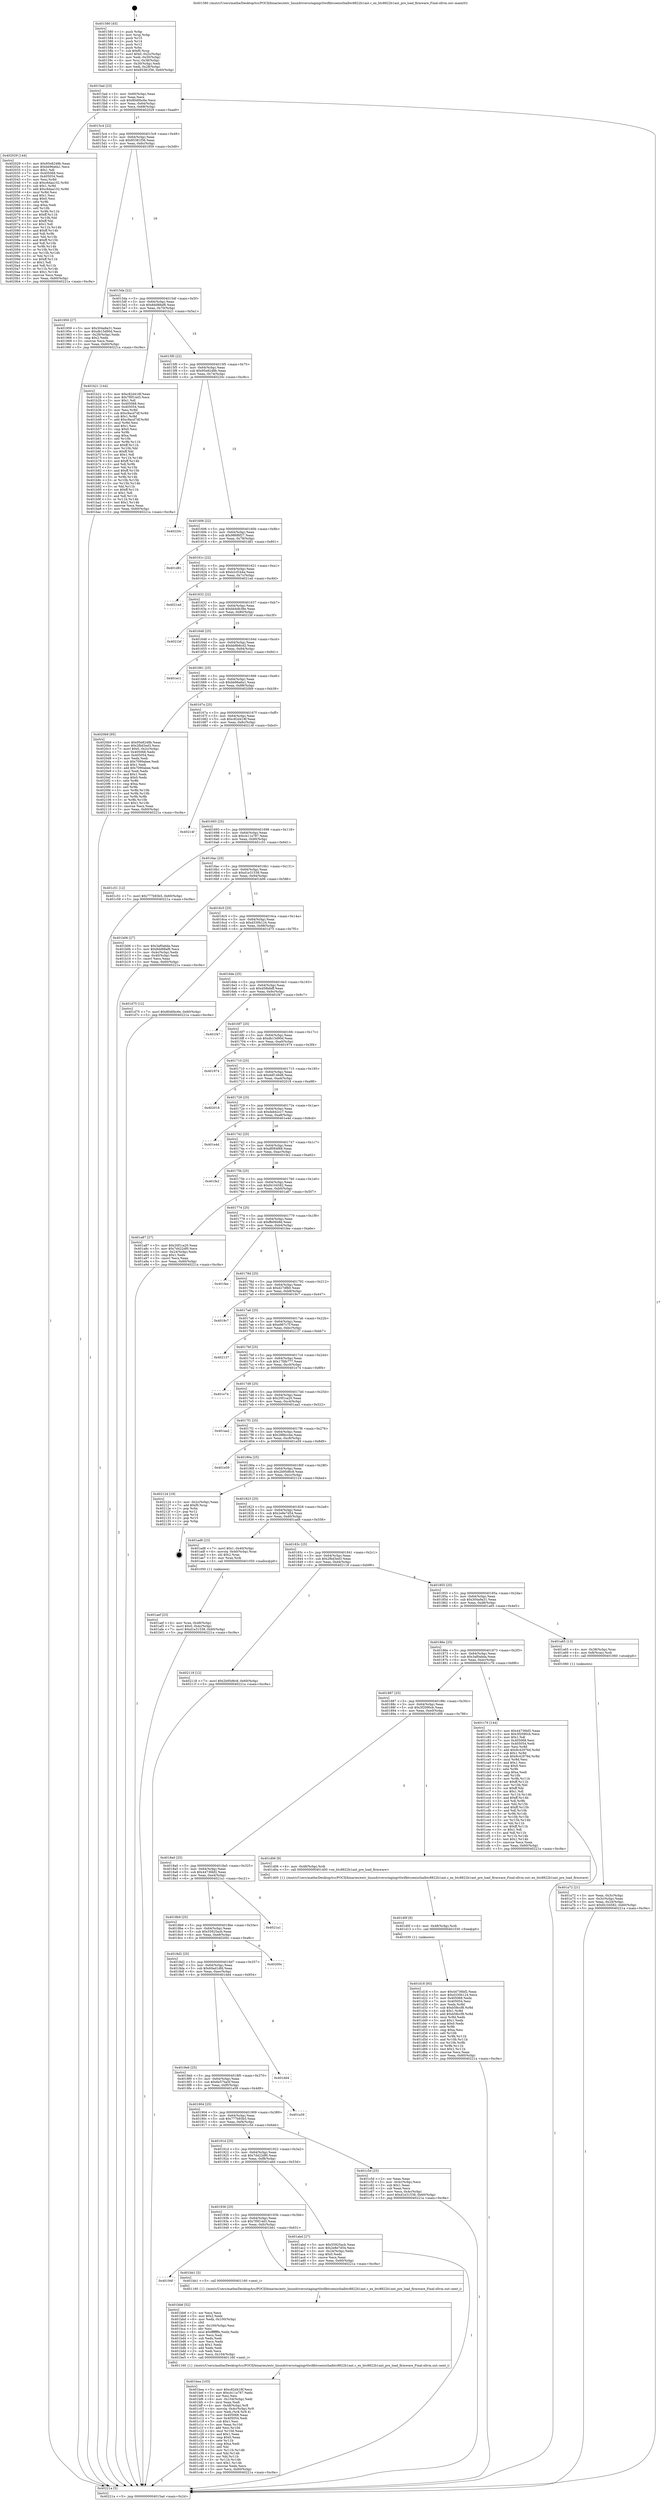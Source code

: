digraph "0x401580" {
  label = "0x401580 (/mnt/c/Users/mathe/Desktop/tcc/POCII/binaries/extr_linuxdriversstagingrtlwifibtcoexisthalbtc8822b1ant.c_ex_btc8822b1ant_pre_load_firmware_Final-ollvm.out::main(0))"
  labelloc = "t"
  node[shape=record]

  Entry [label="",width=0.3,height=0.3,shape=circle,fillcolor=black,style=filled]
  "0x4015ad" [label="{
     0x4015ad [23]\l
     | [instrs]\l
     &nbsp;&nbsp;0x4015ad \<+3\>: mov -0x60(%rbp),%eax\l
     &nbsp;&nbsp;0x4015b0 \<+2\>: mov %eax,%ecx\l
     &nbsp;&nbsp;0x4015b2 \<+6\>: sub $0x80d0bc6e,%ecx\l
     &nbsp;&nbsp;0x4015b8 \<+3\>: mov %eax,-0x64(%rbp)\l
     &nbsp;&nbsp;0x4015bb \<+3\>: mov %ecx,-0x68(%rbp)\l
     &nbsp;&nbsp;0x4015be \<+6\>: je 0000000000402029 \<main+0xaa9\>\l
  }"]
  "0x402029" [label="{
     0x402029 [144]\l
     | [instrs]\l
     &nbsp;&nbsp;0x402029 \<+5\>: mov $0x95e8248b,%eax\l
     &nbsp;&nbsp;0x40202e \<+5\>: mov $0xbb96a6a1,%ecx\l
     &nbsp;&nbsp;0x402033 \<+2\>: mov $0x1,%dl\l
     &nbsp;&nbsp;0x402035 \<+7\>: mov 0x405068,%esi\l
     &nbsp;&nbsp;0x40203c \<+7\>: mov 0x405054,%edi\l
     &nbsp;&nbsp;0x402043 \<+3\>: mov %esi,%r8d\l
     &nbsp;&nbsp;0x402046 \<+7\>: sub $0xc6daa102,%r8d\l
     &nbsp;&nbsp;0x40204d \<+4\>: sub $0x1,%r8d\l
     &nbsp;&nbsp;0x402051 \<+7\>: add $0xc6daa102,%r8d\l
     &nbsp;&nbsp;0x402058 \<+4\>: imul %r8d,%esi\l
     &nbsp;&nbsp;0x40205c \<+3\>: and $0x1,%esi\l
     &nbsp;&nbsp;0x40205f \<+3\>: cmp $0x0,%esi\l
     &nbsp;&nbsp;0x402062 \<+4\>: sete %r9b\l
     &nbsp;&nbsp;0x402066 \<+3\>: cmp $0xa,%edi\l
     &nbsp;&nbsp;0x402069 \<+4\>: setl %r10b\l
     &nbsp;&nbsp;0x40206d \<+3\>: mov %r9b,%r11b\l
     &nbsp;&nbsp;0x402070 \<+4\>: xor $0xff,%r11b\l
     &nbsp;&nbsp;0x402074 \<+3\>: mov %r10b,%bl\l
     &nbsp;&nbsp;0x402077 \<+3\>: xor $0xff,%bl\l
     &nbsp;&nbsp;0x40207a \<+3\>: xor $0x1,%dl\l
     &nbsp;&nbsp;0x40207d \<+3\>: mov %r11b,%r14b\l
     &nbsp;&nbsp;0x402080 \<+4\>: and $0xff,%r14b\l
     &nbsp;&nbsp;0x402084 \<+3\>: and %dl,%r9b\l
     &nbsp;&nbsp;0x402087 \<+3\>: mov %bl,%r15b\l
     &nbsp;&nbsp;0x40208a \<+4\>: and $0xff,%r15b\l
     &nbsp;&nbsp;0x40208e \<+3\>: and %dl,%r10b\l
     &nbsp;&nbsp;0x402091 \<+3\>: or %r9b,%r14b\l
     &nbsp;&nbsp;0x402094 \<+3\>: or %r10b,%r15b\l
     &nbsp;&nbsp;0x402097 \<+3\>: xor %r15b,%r14b\l
     &nbsp;&nbsp;0x40209a \<+3\>: or %bl,%r11b\l
     &nbsp;&nbsp;0x40209d \<+4\>: xor $0xff,%r11b\l
     &nbsp;&nbsp;0x4020a1 \<+3\>: or $0x1,%dl\l
     &nbsp;&nbsp;0x4020a4 \<+3\>: and %dl,%r11b\l
     &nbsp;&nbsp;0x4020a7 \<+3\>: or %r11b,%r14b\l
     &nbsp;&nbsp;0x4020aa \<+4\>: test $0x1,%r14b\l
     &nbsp;&nbsp;0x4020ae \<+3\>: cmovne %ecx,%eax\l
     &nbsp;&nbsp;0x4020b1 \<+3\>: mov %eax,-0x60(%rbp)\l
     &nbsp;&nbsp;0x4020b4 \<+5\>: jmp 000000000040221a \<main+0xc9a\>\l
  }"]
  "0x4015c4" [label="{
     0x4015c4 [22]\l
     | [instrs]\l
     &nbsp;&nbsp;0x4015c4 \<+5\>: jmp 00000000004015c9 \<main+0x49\>\l
     &nbsp;&nbsp;0x4015c9 \<+3\>: mov -0x64(%rbp),%eax\l
     &nbsp;&nbsp;0x4015cc \<+5\>: sub $0x85381f36,%eax\l
     &nbsp;&nbsp;0x4015d1 \<+3\>: mov %eax,-0x6c(%rbp)\l
     &nbsp;&nbsp;0x4015d4 \<+6\>: je 0000000000401959 \<main+0x3d9\>\l
  }"]
  Exit [label="",width=0.3,height=0.3,shape=circle,fillcolor=black,style=filled,peripheries=2]
  "0x401959" [label="{
     0x401959 [27]\l
     | [instrs]\l
     &nbsp;&nbsp;0x401959 \<+5\>: mov $0x304a9a31,%eax\l
     &nbsp;&nbsp;0x40195e \<+5\>: mov $0xdb15d90d,%ecx\l
     &nbsp;&nbsp;0x401963 \<+3\>: mov -0x28(%rbp),%edx\l
     &nbsp;&nbsp;0x401966 \<+3\>: cmp $0x2,%edx\l
     &nbsp;&nbsp;0x401969 \<+3\>: cmovne %ecx,%eax\l
     &nbsp;&nbsp;0x40196c \<+3\>: mov %eax,-0x60(%rbp)\l
     &nbsp;&nbsp;0x40196f \<+5\>: jmp 000000000040221a \<main+0xc9a\>\l
  }"]
  "0x4015da" [label="{
     0x4015da [22]\l
     | [instrs]\l
     &nbsp;&nbsp;0x4015da \<+5\>: jmp 00000000004015df \<main+0x5f\>\l
     &nbsp;&nbsp;0x4015df \<+3\>: mov -0x64(%rbp),%eax\l
     &nbsp;&nbsp;0x4015e2 \<+5\>: sub $0x8dd88af6,%eax\l
     &nbsp;&nbsp;0x4015e7 \<+3\>: mov %eax,-0x70(%rbp)\l
     &nbsp;&nbsp;0x4015ea \<+6\>: je 0000000000401b21 \<main+0x5a1\>\l
  }"]
  "0x40221a" [label="{
     0x40221a [5]\l
     | [instrs]\l
     &nbsp;&nbsp;0x40221a \<+5\>: jmp 00000000004015ad \<main+0x2d\>\l
  }"]
  "0x401580" [label="{
     0x401580 [45]\l
     | [instrs]\l
     &nbsp;&nbsp;0x401580 \<+1\>: push %rbp\l
     &nbsp;&nbsp;0x401581 \<+3\>: mov %rsp,%rbp\l
     &nbsp;&nbsp;0x401584 \<+2\>: push %r15\l
     &nbsp;&nbsp;0x401586 \<+2\>: push %r14\l
     &nbsp;&nbsp;0x401588 \<+2\>: push %r12\l
     &nbsp;&nbsp;0x40158a \<+1\>: push %rbx\l
     &nbsp;&nbsp;0x40158b \<+7\>: sub $0xf0,%rsp\l
     &nbsp;&nbsp;0x401592 \<+7\>: movl $0x0,-0x2c(%rbp)\l
     &nbsp;&nbsp;0x401599 \<+3\>: mov %edi,-0x30(%rbp)\l
     &nbsp;&nbsp;0x40159c \<+4\>: mov %rsi,-0x38(%rbp)\l
     &nbsp;&nbsp;0x4015a0 \<+3\>: mov -0x30(%rbp),%edi\l
     &nbsp;&nbsp;0x4015a3 \<+3\>: mov %edi,-0x28(%rbp)\l
     &nbsp;&nbsp;0x4015a6 \<+7\>: movl $0x85381f36,-0x60(%rbp)\l
  }"]
  "0x401d18" [label="{
     0x401d18 [93]\l
     | [instrs]\l
     &nbsp;&nbsp;0x401d18 \<+5\>: mov $0x44736bf2,%eax\l
     &nbsp;&nbsp;0x401d1d \<+5\>: mov $0xd330b124,%ecx\l
     &nbsp;&nbsp;0x401d22 \<+7\>: mov 0x405068,%edx\l
     &nbsp;&nbsp;0x401d29 \<+7\>: mov 0x405054,%esi\l
     &nbsp;&nbsp;0x401d30 \<+3\>: mov %edx,%r8d\l
     &nbsp;&nbsp;0x401d33 \<+7\>: sub $0xb58ccf8,%r8d\l
     &nbsp;&nbsp;0x401d3a \<+4\>: sub $0x1,%r8d\l
     &nbsp;&nbsp;0x401d3e \<+7\>: add $0xb58ccf8,%r8d\l
     &nbsp;&nbsp;0x401d45 \<+4\>: imul %r8d,%edx\l
     &nbsp;&nbsp;0x401d49 \<+3\>: and $0x1,%edx\l
     &nbsp;&nbsp;0x401d4c \<+3\>: cmp $0x0,%edx\l
     &nbsp;&nbsp;0x401d4f \<+4\>: sete %r9b\l
     &nbsp;&nbsp;0x401d53 \<+3\>: cmp $0xa,%esi\l
     &nbsp;&nbsp;0x401d56 \<+4\>: setl %r10b\l
     &nbsp;&nbsp;0x401d5a \<+3\>: mov %r9b,%r11b\l
     &nbsp;&nbsp;0x401d5d \<+3\>: and %r10b,%r11b\l
     &nbsp;&nbsp;0x401d60 \<+3\>: xor %r10b,%r9b\l
     &nbsp;&nbsp;0x401d63 \<+3\>: or %r9b,%r11b\l
     &nbsp;&nbsp;0x401d66 \<+4\>: test $0x1,%r11b\l
     &nbsp;&nbsp;0x401d6a \<+3\>: cmovne %ecx,%eax\l
     &nbsp;&nbsp;0x401d6d \<+3\>: mov %eax,-0x60(%rbp)\l
     &nbsp;&nbsp;0x401d70 \<+5\>: jmp 000000000040221a \<main+0xc9a\>\l
  }"]
  "0x401b21" [label="{
     0x401b21 [144]\l
     | [instrs]\l
     &nbsp;&nbsp;0x401b21 \<+5\>: mov $0xc82d418f,%eax\l
     &nbsp;&nbsp;0x401b26 \<+5\>: mov $0x7f0f14d3,%ecx\l
     &nbsp;&nbsp;0x401b2b \<+2\>: mov $0x1,%dl\l
     &nbsp;&nbsp;0x401b2d \<+7\>: mov 0x405068,%esi\l
     &nbsp;&nbsp;0x401b34 \<+7\>: mov 0x405054,%edi\l
     &nbsp;&nbsp;0x401b3b \<+3\>: mov %esi,%r8d\l
     &nbsp;&nbsp;0x401b3e \<+7\>: sub $0xc9acd7df,%r8d\l
     &nbsp;&nbsp;0x401b45 \<+4\>: sub $0x1,%r8d\l
     &nbsp;&nbsp;0x401b49 \<+7\>: add $0xc9acd7df,%r8d\l
     &nbsp;&nbsp;0x401b50 \<+4\>: imul %r8d,%esi\l
     &nbsp;&nbsp;0x401b54 \<+3\>: and $0x1,%esi\l
     &nbsp;&nbsp;0x401b57 \<+3\>: cmp $0x0,%esi\l
     &nbsp;&nbsp;0x401b5a \<+4\>: sete %r9b\l
     &nbsp;&nbsp;0x401b5e \<+3\>: cmp $0xa,%edi\l
     &nbsp;&nbsp;0x401b61 \<+4\>: setl %r10b\l
     &nbsp;&nbsp;0x401b65 \<+3\>: mov %r9b,%r11b\l
     &nbsp;&nbsp;0x401b68 \<+4\>: xor $0xff,%r11b\l
     &nbsp;&nbsp;0x401b6c \<+3\>: mov %r10b,%bl\l
     &nbsp;&nbsp;0x401b6f \<+3\>: xor $0xff,%bl\l
     &nbsp;&nbsp;0x401b72 \<+3\>: xor $0x1,%dl\l
     &nbsp;&nbsp;0x401b75 \<+3\>: mov %r11b,%r14b\l
     &nbsp;&nbsp;0x401b78 \<+4\>: and $0xff,%r14b\l
     &nbsp;&nbsp;0x401b7c \<+3\>: and %dl,%r9b\l
     &nbsp;&nbsp;0x401b7f \<+3\>: mov %bl,%r15b\l
     &nbsp;&nbsp;0x401b82 \<+4\>: and $0xff,%r15b\l
     &nbsp;&nbsp;0x401b86 \<+3\>: and %dl,%r10b\l
     &nbsp;&nbsp;0x401b89 \<+3\>: or %r9b,%r14b\l
     &nbsp;&nbsp;0x401b8c \<+3\>: or %r10b,%r15b\l
     &nbsp;&nbsp;0x401b8f \<+3\>: xor %r15b,%r14b\l
     &nbsp;&nbsp;0x401b92 \<+3\>: or %bl,%r11b\l
     &nbsp;&nbsp;0x401b95 \<+4\>: xor $0xff,%r11b\l
     &nbsp;&nbsp;0x401b99 \<+3\>: or $0x1,%dl\l
     &nbsp;&nbsp;0x401b9c \<+3\>: and %dl,%r11b\l
     &nbsp;&nbsp;0x401b9f \<+3\>: or %r11b,%r14b\l
     &nbsp;&nbsp;0x401ba2 \<+4\>: test $0x1,%r14b\l
     &nbsp;&nbsp;0x401ba6 \<+3\>: cmovne %ecx,%eax\l
     &nbsp;&nbsp;0x401ba9 \<+3\>: mov %eax,-0x60(%rbp)\l
     &nbsp;&nbsp;0x401bac \<+5\>: jmp 000000000040221a \<main+0xc9a\>\l
  }"]
  "0x4015f0" [label="{
     0x4015f0 [22]\l
     | [instrs]\l
     &nbsp;&nbsp;0x4015f0 \<+5\>: jmp 00000000004015f5 \<main+0x75\>\l
     &nbsp;&nbsp;0x4015f5 \<+3\>: mov -0x64(%rbp),%eax\l
     &nbsp;&nbsp;0x4015f8 \<+5\>: sub $0x95e8248b,%eax\l
     &nbsp;&nbsp;0x4015fd \<+3\>: mov %eax,-0x74(%rbp)\l
     &nbsp;&nbsp;0x401600 \<+6\>: je 000000000040220c \<main+0xc8c\>\l
  }"]
  "0x401d0f" [label="{
     0x401d0f [9]\l
     | [instrs]\l
     &nbsp;&nbsp;0x401d0f \<+4\>: mov -0x48(%rbp),%rdi\l
     &nbsp;&nbsp;0x401d13 \<+5\>: call 0000000000401030 \<free@plt\>\l
     | [calls]\l
     &nbsp;&nbsp;0x401030 \{1\} (unknown)\l
  }"]
  "0x40220c" [label="{
     0x40220c\l
  }", style=dashed]
  "0x401606" [label="{
     0x401606 [22]\l
     | [instrs]\l
     &nbsp;&nbsp;0x401606 \<+5\>: jmp 000000000040160b \<main+0x8b\>\l
     &nbsp;&nbsp;0x40160b \<+3\>: mov -0x64(%rbp),%eax\l
     &nbsp;&nbsp;0x40160e \<+5\>: sub $0x986f6f27,%eax\l
     &nbsp;&nbsp;0x401613 \<+3\>: mov %eax,-0x78(%rbp)\l
     &nbsp;&nbsp;0x401616 \<+6\>: je 0000000000401d81 \<main+0x801\>\l
  }"]
  "0x401bea" [label="{
     0x401bea [103]\l
     | [instrs]\l
     &nbsp;&nbsp;0x401bea \<+5\>: mov $0xc82d418f,%ecx\l
     &nbsp;&nbsp;0x401bef \<+5\>: mov $0xcb11a787,%edx\l
     &nbsp;&nbsp;0x401bf4 \<+2\>: xor %esi,%esi\l
     &nbsp;&nbsp;0x401bf6 \<+6\>: mov -0x104(%rbp),%edi\l
     &nbsp;&nbsp;0x401bfc \<+3\>: imul %eax,%edi\l
     &nbsp;&nbsp;0x401bff \<+4\>: mov -0x48(%rbp),%r8\l
     &nbsp;&nbsp;0x401c03 \<+4\>: movslq -0x4c(%rbp),%r9\l
     &nbsp;&nbsp;0x401c07 \<+4\>: mov %edi,(%r8,%r9,4)\l
     &nbsp;&nbsp;0x401c0b \<+7\>: mov 0x405068,%eax\l
     &nbsp;&nbsp;0x401c12 \<+7\>: mov 0x405054,%edi\l
     &nbsp;&nbsp;0x401c19 \<+3\>: sub $0x1,%esi\l
     &nbsp;&nbsp;0x401c1c \<+3\>: mov %eax,%r10d\l
     &nbsp;&nbsp;0x401c1f \<+3\>: add %esi,%r10d\l
     &nbsp;&nbsp;0x401c22 \<+4\>: imul %r10d,%eax\l
     &nbsp;&nbsp;0x401c26 \<+3\>: and $0x1,%eax\l
     &nbsp;&nbsp;0x401c29 \<+3\>: cmp $0x0,%eax\l
     &nbsp;&nbsp;0x401c2c \<+4\>: sete %r11b\l
     &nbsp;&nbsp;0x401c30 \<+3\>: cmp $0xa,%edi\l
     &nbsp;&nbsp;0x401c33 \<+3\>: setl %bl\l
     &nbsp;&nbsp;0x401c36 \<+3\>: mov %r11b,%r14b\l
     &nbsp;&nbsp;0x401c39 \<+3\>: and %bl,%r14b\l
     &nbsp;&nbsp;0x401c3c \<+3\>: xor %bl,%r11b\l
     &nbsp;&nbsp;0x401c3f \<+3\>: or %r11b,%r14b\l
     &nbsp;&nbsp;0x401c42 \<+4\>: test $0x1,%r14b\l
     &nbsp;&nbsp;0x401c46 \<+3\>: cmovne %edx,%ecx\l
     &nbsp;&nbsp;0x401c49 \<+3\>: mov %ecx,-0x60(%rbp)\l
     &nbsp;&nbsp;0x401c4c \<+5\>: jmp 000000000040221a \<main+0xc9a\>\l
  }"]
  "0x401d81" [label="{
     0x401d81\l
  }", style=dashed]
  "0x40161c" [label="{
     0x40161c [22]\l
     | [instrs]\l
     &nbsp;&nbsp;0x40161c \<+5\>: jmp 0000000000401621 \<main+0xa1\>\l
     &nbsp;&nbsp;0x401621 \<+3\>: mov -0x64(%rbp),%eax\l
     &nbsp;&nbsp;0x401624 \<+5\>: sub $0xb2cf1b4a,%eax\l
     &nbsp;&nbsp;0x401629 \<+3\>: mov %eax,-0x7c(%rbp)\l
     &nbsp;&nbsp;0x40162c \<+6\>: je 00000000004021ed \<main+0xc6d\>\l
  }"]
  "0x401bb6" [label="{
     0x401bb6 [52]\l
     | [instrs]\l
     &nbsp;&nbsp;0x401bb6 \<+2\>: xor %ecx,%ecx\l
     &nbsp;&nbsp;0x401bb8 \<+5\>: mov $0x2,%edx\l
     &nbsp;&nbsp;0x401bbd \<+6\>: mov %edx,-0x100(%rbp)\l
     &nbsp;&nbsp;0x401bc3 \<+1\>: cltd\l
     &nbsp;&nbsp;0x401bc4 \<+6\>: mov -0x100(%rbp),%esi\l
     &nbsp;&nbsp;0x401bca \<+2\>: idiv %esi\l
     &nbsp;&nbsp;0x401bcc \<+6\>: imul $0xfffffffe,%edx,%edx\l
     &nbsp;&nbsp;0x401bd2 \<+2\>: mov %ecx,%edi\l
     &nbsp;&nbsp;0x401bd4 \<+2\>: sub %edx,%edi\l
     &nbsp;&nbsp;0x401bd6 \<+2\>: mov %ecx,%edx\l
     &nbsp;&nbsp;0x401bd8 \<+3\>: sub $0x1,%edx\l
     &nbsp;&nbsp;0x401bdb \<+2\>: add %edx,%edi\l
     &nbsp;&nbsp;0x401bdd \<+2\>: sub %edi,%ecx\l
     &nbsp;&nbsp;0x401bdf \<+6\>: mov %ecx,-0x104(%rbp)\l
     &nbsp;&nbsp;0x401be5 \<+5\>: call 0000000000401160 \<next_i\>\l
     | [calls]\l
     &nbsp;&nbsp;0x401160 \{1\} (/mnt/c/Users/mathe/Desktop/tcc/POCII/binaries/extr_linuxdriversstagingrtlwifibtcoexisthalbtc8822b1ant.c_ex_btc8822b1ant_pre_load_firmware_Final-ollvm.out::next_i)\l
  }"]
  "0x4021ed" [label="{
     0x4021ed\l
  }", style=dashed]
  "0x401632" [label="{
     0x401632 [22]\l
     | [instrs]\l
     &nbsp;&nbsp;0x401632 \<+5\>: jmp 0000000000401637 \<main+0xb7\>\l
     &nbsp;&nbsp;0x401637 \<+3\>: mov -0x64(%rbp),%eax\l
     &nbsp;&nbsp;0x40163a \<+5\>: sub $0xbb4db38e,%eax\l
     &nbsp;&nbsp;0x40163f \<+3\>: mov %eax,-0x80(%rbp)\l
     &nbsp;&nbsp;0x401642 \<+6\>: je 00000000004021bf \<main+0xc3f\>\l
  }"]
  "0x40194f" [label="{
     0x40194f\l
  }", style=dashed]
  "0x4021bf" [label="{
     0x4021bf\l
  }", style=dashed]
  "0x401648" [label="{
     0x401648 [25]\l
     | [instrs]\l
     &nbsp;&nbsp;0x401648 \<+5\>: jmp 000000000040164d \<main+0xcd\>\l
     &nbsp;&nbsp;0x40164d \<+3\>: mov -0x64(%rbp),%eax\l
     &nbsp;&nbsp;0x401650 \<+5\>: sub $0xbb8b6cd2,%eax\l
     &nbsp;&nbsp;0x401655 \<+6\>: mov %eax,-0x84(%rbp)\l
     &nbsp;&nbsp;0x40165b \<+6\>: je 0000000000401ec1 \<main+0x941\>\l
  }"]
  "0x401bb1" [label="{
     0x401bb1 [5]\l
     | [instrs]\l
     &nbsp;&nbsp;0x401bb1 \<+5\>: call 0000000000401160 \<next_i\>\l
     | [calls]\l
     &nbsp;&nbsp;0x401160 \{1\} (/mnt/c/Users/mathe/Desktop/tcc/POCII/binaries/extr_linuxdriversstagingrtlwifibtcoexisthalbtc8822b1ant.c_ex_btc8822b1ant_pre_load_firmware_Final-ollvm.out::next_i)\l
  }"]
  "0x401ec1" [label="{
     0x401ec1\l
  }", style=dashed]
  "0x401661" [label="{
     0x401661 [25]\l
     | [instrs]\l
     &nbsp;&nbsp;0x401661 \<+5\>: jmp 0000000000401666 \<main+0xe6\>\l
     &nbsp;&nbsp;0x401666 \<+3\>: mov -0x64(%rbp),%eax\l
     &nbsp;&nbsp;0x401669 \<+5\>: sub $0xbb96a6a1,%eax\l
     &nbsp;&nbsp;0x40166e \<+6\>: mov %eax,-0x88(%rbp)\l
     &nbsp;&nbsp;0x401674 \<+6\>: je 00000000004020b9 \<main+0xb39\>\l
  }"]
  "0x401aef" [label="{
     0x401aef [23]\l
     | [instrs]\l
     &nbsp;&nbsp;0x401aef \<+4\>: mov %rax,-0x48(%rbp)\l
     &nbsp;&nbsp;0x401af3 \<+7\>: movl $0x0,-0x4c(%rbp)\l
     &nbsp;&nbsp;0x401afa \<+7\>: movl $0xd1e31538,-0x60(%rbp)\l
     &nbsp;&nbsp;0x401b01 \<+5\>: jmp 000000000040221a \<main+0xc9a\>\l
  }"]
  "0x4020b9" [label="{
     0x4020b9 [95]\l
     | [instrs]\l
     &nbsp;&nbsp;0x4020b9 \<+5\>: mov $0x95e8248b,%eax\l
     &nbsp;&nbsp;0x4020be \<+5\>: mov $0x2fbd3ed3,%ecx\l
     &nbsp;&nbsp;0x4020c3 \<+7\>: movl $0x0,-0x2c(%rbp)\l
     &nbsp;&nbsp;0x4020ca \<+7\>: mov 0x405068,%edx\l
     &nbsp;&nbsp;0x4020d1 \<+7\>: mov 0x405054,%esi\l
     &nbsp;&nbsp;0x4020d8 \<+2\>: mov %edx,%edi\l
     &nbsp;&nbsp;0x4020da \<+6\>: sub $0x7090abee,%edi\l
     &nbsp;&nbsp;0x4020e0 \<+3\>: sub $0x1,%edi\l
     &nbsp;&nbsp;0x4020e3 \<+6\>: add $0x7090abee,%edi\l
     &nbsp;&nbsp;0x4020e9 \<+3\>: imul %edi,%edx\l
     &nbsp;&nbsp;0x4020ec \<+3\>: and $0x1,%edx\l
     &nbsp;&nbsp;0x4020ef \<+3\>: cmp $0x0,%edx\l
     &nbsp;&nbsp;0x4020f2 \<+4\>: sete %r8b\l
     &nbsp;&nbsp;0x4020f6 \<+3\>: cmp $0xa,%esi\l
     &nbsp;&nbsp;0x4020f9 \<+4\>: setl %r9b\l
     &nbsp;&nbsp;0x4020fd \<+3\>: mov %r8b,%r10b\l
     &nbsp;&nbsp;0x402100 \<+3\>: and %r9b,%r10b\l
     &nbsp;&nbsp;0x402103 \<+3\>: xor %r9b,%r8b\l
     &nbsp;&nbsp;0x402106 \<+3\>: or %r8b,%r10b\l
     &nbsp;&nbsp;0x402109 \<+4\>: test $0x1,%r10b\l
     &nbsp;&nbsp;0x40210d \<+3\>: cmovne %ecx,%eax\l
     &nbsp;&nbsp;0x402110 \<+3\>: mov %eax,-0x60(%rbp)\l
     &nbsp;&nbsp;0x402113 \<+5\>: jmp 000000000040221a \<main+0xc9a\>\l
  }"]
  "0x40167a" [label="{
     0x40167a [25]\l
     | [instrs]\l
     &nbsp;&nbsp;0x40167a \<+5\>: jmp 000000000040167f \<main+0xff\>\l
     &nbsp;&nbsp;0x40167f \<+3\>: mov -0x64(%rbp),%eax\l
     &nbsp;&nbsp;0x401682 \<+5\>: sub $0xc82d418f,%eax\l
     &nbsp;&nbsp;0x401687 \<+6\>: mov %eax,-0x8c(%rbp)\l
     &nbsp;&nbsp;0x40168d \<+6\>: je 000000000040214f \<main+0xbcf\>\l
  }"]
  "0x401936" [label="{
     0x401936 [25]\l
     | [instrs]\l
     &nbsp;&nbsp;0x401936 \<+5\>: jmp 000000000040193b \<main+0x3bb\>\l
     &nbsp;&nbsp;0x40193b \<+3\>: mov -0x64(%rbp),%eax\l
     &nbsp;&nbsp;0x40193e \<+5\>: sub $0x7f0f14d3,%eax\l
     &nbsp;&nbsp;0x401943 \<+6\>: mov %eax,-0xfc(%rbp)\l
     &nbsp;&nbsp;0x401949 \<+6\>: je 0000000000401bb1 \<main+0x631\>\l
  }"]
  "0x40214f" [label="{
     0x40214f\l
  }", style=dashed]
  "0x401693" [label="{
     0x401693 [25]\l
     | [instrs]\l
     &nbsp;&nbsp;0x401693 \<+5\>: jmp 0000000000401698 \<main+0x118\>\l
     &nbsp;&nbsp;0x401698 \<+3\>: mov -0x64(%rbp),%eax\l
     &nbsp;&nbsp;0x40169b \<+5\>: sub $0xcb11a787,%eax\l
     &nbsp;&nbsp;0x4016a0 \<+6\>: mov %eax,-0x90(%rbp)\l
     &nbsp;&nbsp;0x4016a6 \<+6\>: je 0000000000401c51 \<main+0x6d1\>\l
  }"]
  "0x401abd" [label="{
     0x401abd [27]\l
     | [instrs]\l
     &nbsp;&nbsp;0x401abd \<+5\>: mov $0x55925acb,%eax\l
     &nbsp;&nbsp;0x401ac2 \<+5\>: mov $0x2e8e7d54,%ecx\l
     &nbsp;&nbsp;0x401ac7 \<+3\>: mov -0x24(%rbp),%edx\l
     &nbsp;&nbsp;0x401aca \<+3\>: cmp $0x0,%edx\l
     &nbsp;&nbsp;0x401acd \<+3\>: cmove %ecx,%eax\l
     &nbsp;&nbsp;0x401ad0 \<+3\>: mov %eax,-0x60(%rbp)\l
     &nbsp;&nbsp;0x401ad3 \<+5\>: jmp 000000000040221a \<main+0xc9a\>\l
  }"]
  "0x401c51" [label="{
     0x401c51 [12]\l
     | [instrs]\l
     &nbsp;&nbsp;0x401c51 \<+7\>: movl $0x777b93b5,-0x60(%rbp)\l
     &nbsp;&nbsp;0x401c58 \<+5\>: jmp 000000000040221a \<main+0xc9a\>\l
  }"]
  "0x4016ac" [label="{
     0x4016ac [25]\l
     | [instrs]\l
     &nbsp;&nbsp;0x4016ac \<+5\>: jmp 00000000004016b1 \<main+0x131\>\l
     &nbsp;&nbsp;0x4016b1 \<+3\>: mov -0x64(%rbp),%eax\l
     &nbsp;&nbsp;0x4016b4 \<+5\>: sub $0xd1e31538,%eax\l
     &nbsp;&nbsp;0x4016b9 \<+6\>: mov %eax,-0x94(%rbp)\l
     &nbsp;&nbsp;0x4016bf \<+6\>: je 0000000000401b06 \<main+0x586\>\l
  }"]
  "0x40191d" [label="{
     0x40191d [25]\l
     | [instrs]\l
     &nbsp;&nbsp;0x40191d \<+5\>: jmp 0000000000401922 \<main+0x3a2\>\l
     &nbsp;&nbsp;0x401922 \<+3\>: mov -0x64(%rbp),%eax\l
     &nbsp;&nbsp;0x401925 \<+5\>: sub $0x7d422df0,%eax\l
     &nbsp;&nbsp;0x40192a \<+6\>: mov %eax,-0xf8(%rbp)\l
     &nbsp;&nbsp;0x401930 \<+6\>: je 0000000000401abd \<main+0x53d\>\l
  }"]
  "0x401b06" [label="{
     0x401b06 [27]\l
     | [instrs]\l
     &nbsp;&nbsp;0x401b06 \<+5\>: mov $0x3af0abda,%eax\l
     &nbsp;&nbsp;0x401b0b \<+5\>: mov $0x8dd88af6,%ecx\l
     &nbsp;&nbsp;0x401b10 \<+3\>: mov -0x4c(%rbp),%edx\l
     &nbsp;&nbsp;0x401b13 \<+3\>: cmp -0x40(%rbp),%edx\l
     &nbsp;&nbsp;0x401b16 \<+3\>: cmovl %ecx,%eax\l
     &nbsp;&nbsp;0x401b19 \<+3\>: mov %eax,-0x60(%rbp)\l
     &nbsp;&nbsp;0x401b1c \<+5\>: jmp 000000000040221a \<main+0xc9a\>\l
  }"]
  "0x4016c5" [label="{
     0x4016c5 [25]\l
     | [instrs]\l
     &nbsp;&nbsp;0x4016c5 \<+5\>: jmp 00000000004016ca \<main+0x14a\>\l
     &nbsp;&nbsp;0x4016ca \<+3\>: mov -0x64(%rbp),%eax\l
     &nbsp;&nbsp;0x4016cd \<+5\>: sub $0xd330b124,%eax\l
     &nbsp;&nbsp;0x4016d2 \<+6\>: mov %eax,-0x98(%rbp)\l
     &nbsp;&nbsp;0x4016d8 \<+6\>: je 0000000000401d75 \<main+0x7f5\>\l
  }"]
  "0x401c5d" [label="{
     0x401c5d [25]\l
     | [instrs]\l
     &nbsp;&nbsp;0x401c5d \<+2\>: xor %eax,%eax\l
     &nbsp;&nbsp;0x401c5f \<+3\>: mov -0x4c(%rbp),%ecx\l
     &nbsp;&nbsp;0x401c62 \<+3\>: sub $0x1,%eax\l
     &nbsp;&nbsp;0x401c65 \<+2\>: sub %eax,%ecx\l
     &nbsp;&nbsp;0x401c67 \<+3\>: mov %ecx,-0x4c(%rbp)\l
     &nbsp;&nbsp;0x401c6a \<+7\>: movl $0xd1e31538,-0x60(%rbp)\l
     &nbsp;&nbsp;0x401c71 \<+5\>: jmp 000000000040221a \<main+0xc9a\>\l
  }"]
  "0x401d75" [label="{
     0x401d75 [12]\l
     | [instrs]\l
     &nbsp;&nbsp;0x401d75 \<+7\>: movl $0x80d0bc6e,-0x60(%rbp)\l
     &nbsp;&nbsp;0x401d7c \<+5\>: jmp 000000000040221a \<main+0xc9a\>\l
  }"]
  "0x4016de" [label="{
     0x4016de [25]\l
     | [instrs]\l
     &nbsp;&nbsp;0x4016de \<+5\>: jmp 00000000004016e3 \<main+0x163\>\l
     &nbsp;&nbsp;0x4016e3 \<+3\>: mov -0x64(%rbp),%eax\l
     &nbsp;&nbsp;0x4016e6 \<+5\>: sub $0xd58bfeff,%eax\l
     &nbsp;&nbsp;0x4016eb \<+6\>: mov %eax,-0x9c(%rbp)\l
     &nbsp;&nbsp;0x4016f1 \<+6\>: je 0000000000401f47 \<main+0x9c7\>\l
  }"]
  "0x401904" [label="{
     0x401904 [25]\l
     | [instrs]\l
     &nbsp;&nbsp;0x401904 \<+5\>: jmp 0000000000401909 \<main+0x389\>\l
     &nbsp;&nbsp;0x401909 \<+3\>: mov -0x64(%rbp),%eax\l
     &nbsp;&nbsp;0x40190c \<+5\>: sub $0x777b93b5,%eax\l
     &nbsp;&nbsp;0x401911 \<+6\>: mov %eax,-0xf4(%rbp)\l
     &nbsp;&nbsp;0x401917 \<+6\>: je 0000000000401c5d \<main+0x6dd\>\l
  }"]
  "0x401f47" [label="{
     0x401f47\l
  }", style=dashed]
  "0x4016f7" [label="{
     0x4016f7 [25]\l
     | [instrs]\l
     &nbsp;&nbsp;0x4016f7 \<+5\>: jmp 00000000004016fc \<main+0x17c\>\l
     &nbsp;&nbsp;0x4016fc \<+3\>: mov -0x64(%rbp),%eax\l
     &nbsp;&nbsp;0x4016ff \<+5\>: sub $0xdb15d90d,%eax\l
     &nbsp;&nbsp;0x401704 \<+6\>: mov %eax,-0xa0(%rbp)\l
     &nbsp;&nbsp;0x40170a \<+6\>: je 0000000000401974 \<main+0x3f4\>\l
  }"]
  "0x401a59" [label="{
     0x401a59\l
  }", style=dashed]
  "0x401974" [label="{
     0x401974\l
  }", style=dashed]
  "0x401710" [label="{
     0x401710 [25]\l
     | [instrs]\l
     &nbsp;&nbsp;0x401710 \<+5\>: jmp 0000000000401715 \<main+0x195\>\l
     &nbsp;&nbsp;0x401715 \<+3\>: mov -0x64(%rbp),%eax\l
     &nbsp;&nbsp;0x401718 \<+5\>: sub $0xddf146d8,%eax\l
     &nbsp;&nbsp;0x40171d \<+6\>: mov %eax,-0xa4(%rbp)\l
     &nbsp;&nbsp;0x401723 \<+6\>: je 0000000000402018 \<main+0xa98\>\l
  }"]
  "0x4018eb" [label="{
     0x4018eb [25]\l
     | [instrs]\l
     &nbsp;&nbsp;0x4018eb \<+5\>: jmp 00000000004018f0 \<main+0x370\>\l
     &nbsp;&nbsp;0x4018f0 \<+3\>: mov -0x64(%rbp),%eax\l
     &nbsp;&nbsp;0x4018f3 \<+5\>: sub $0x6e57ba5f,%eax\l
     &nbsp;&nbsp;0x4018f8 \<+6\>: mov %eax,-0xf0(%rbp)\l
     &nbsp;&nbsp;0x4018fe \<+6\>: je 0000000000401a59 \<main+0x4d9\>\l
  }"]
  "0x402018" [label="{
     0x402018\l
  }", style=dashed]
  "0x401729" [label="{
     0x401729 [25]\l
     | [instrs]\l
     &nbsp;&nbsp;0x401729 \<+5\>: jmp 000000000040172e \<main+0x1ae\>\l
     &nbsp;&nbsp;0x40172e \<+3\>: mov -0x64(%rbp),%eax\l
     &nbsp;&nbsp;0x401731 \<+5\>: sub $0xdeb42cc7,%eax\l
     &nbsp;&nbsp;0x401736 \<+6\>: mov %eax,-0xa8(%rbp)\l
     &nbsp;&nbsp;0x40173c \<+6\>: je 0000000000401e4d \<main+0x8cd\>\l
  }"]
  "0x401dd4" [label="{
     0x401dd4\l
  }", style=dashed]
  "0x401e4d" [label="{
     0x401e4d\l
  }", style=dashed]
  "0x401742" [label="{
     0x401742 [25]\l
     | [instrs]\l
     &nbsp;&nbsp;0x401742 \<+5\>: jmp 0000000000401747 \<main+0x1c7\>\l
     &nbsp;&nbsp;0x401747 \<+3\>: mov -0x64(%rbp),%eax\l
     &nbsp;&nbsp;0x40174a \<+5\>: sub $0xdf084f68,%eax\l
     &nbsp;&nbsp;0x40174f \<+6\>: mov %eax,-0xac(%rbp)\l
     &nbsp;&nbsp;0x401755 \<+6\>: je 0000000000401fe2 \<main+0xa62\>\l
  }"]
  "0x4018d2" [label="{
     0x4018d2 [25]\l
     | [instrs]\l
     &nbsp;&nbsp;0x4018d2 \<+5\>: jmp 00000000004018d7 \<main+0x357\>\l
     &nbsp;&nbsp;0x4018d7 \<+3\>: mov -0x64(%rbp),%eax\l
     &nbsp;&nbsp;0x4018da \<+5\>: sub $0x60ad1dfd,%eax\l
     &nbsp;&nbsp;0x4018df \<+6\>: mov %eax,-0xec(%rbp)\l
     &nbsp;&nbsp;0x4018e5 \<+6\>: je 0000000000401dd4 \<main+0x854\>\l
  }"]
  "0x401fe2" [label="{
     0x401fe2\l
  }", style=dashed]
  "0x40175b" [label="{
     0x40175b [25]\l
     | [instrs]\l
     &nbsp;&nbsp;0x40175b \<+5\>: jmp 0000000000401760 \<main+0x1e0\>\l
     &nbsp;&nbsp;0x401760 \<+3\>: mov -0x64(%rbp),%eax\l
     &nbsp;&nbsp;0x401763 \<+5\>: sub $0xf4104582,%eax\l
     &nbsp;&nbsp;0x401768 \<+6\>: mov %eax,-0xb0(%rbp)\l
     &nbsp;&nbsp;0x40176e \<+6\>: je 0000000000401a87 \<main+0x507\>\l
  }"]
  "0x40200c" [label="{
     0x40200c\l
  }", style=dashed]
  "0x401a87" [label="{
     0x401a87 [27]\l
     | [instrs]\l
     &nbsp;&nbsp;0x401a87 \<+5\>: mov $0x20f1ca20,%eax\l
     &nbsp;&nbsp;0x401a8c \<+5\>: mov $0x7d422df0,%ecx\l
     &nbsp;&nbsp;0x401a91 \<+3\>: mov -0x24(%rbp),%edx\l
     &nbsp;&nbsp;0x401a94 \<+3\>: cmp $0x1,%edx\l
     &nbsp;&nbsp;0x401a97 \<+3\>: cmovl %ecx,%eax\l
     &nbsp;&nbsp;0x401a9a \<+3\>: mov %eax,-0x60(%rbp)\l
     &nbsp;&nbsp;0x401a9d \<+5\>: jmp 000000000040221a \<main+0xc9a\>\l
  }"]
  "0x401774" [label="{
     0x401774 [25]\l
     | [instrs]\l
     &nbsp;&nbsp;0x401774 \<+5\>: jmp 0000000000401779 \<main+0x1f9\>\l
     &nbsp;&nbsp;0x401779 \<+3\>: mov -0x64(%rbp),%eax\l
     &nbsp;&nbsp;0x40177c \<+5\>: sub $0xffe06b9d,%eax\l
     &nbsp;&nbsp;0x401781 \<+6\>: mov %eax,-0xb4(%rbp)\l
     &nbsp;&nbsp;0x401787 \<+6\>: je 0000000000401fee \<main+0xa6e\>\l
  }"]
  "0x4018b9" [label="{
     0x4018b9 [25]\l
     | [instrs]\l
     &nbsp;&nbsp;0x4018b9 \<+5\>: jmp 00000000004018be \<main+0x33e\>\l
     &nbsp;&nbsp;0x4018be \<+3\>: mov -0x64(%rbp),%eax\l
     &nbsp;&nbsp;0x4018c1 \<+5\>: sub $0x55925acb,%eax\l
     &nbsp;&nbsp;0x4018c6 \<+6\>: mov %eax,-0xe8(%rbp)\l
     &nbsp;&nbsp;0x4018cc \<+6\>: je 000000000040200c \<main+0xa8c\>\l
  }"]
  "0x401fee" [label="{
     0x401fee\l
  }", style=dashed]
  "0x40178d" [label="{
     0x40178d [25]\l
     | [instrs]\l
     &nbsp;&nbsp;0x40178d \<+5\>: jmp 0000000000401792 \<main+0x212\>\l
     &nbsp;&nbsp;0x401792 \<+3\>: mov -0x64(%rbp),%eax\l
     &nbsp;&nbsp;0x401795 \<+5\>: sub $0xd27dfb0,%eax\l
     &nbsp;&nbsp;0x40179a \<+6\>: mov %eax,-0xb8(%rbp)\l
     &nbsp;&nbsp;0x4017a0 \<+6\>: je 00000000004019c7 \<main+0x447\>\l
  }"]
  "0x4021a1" [label="{
     0x4021a1\l
  }", style=dashed]
  "0x4019c7" [label="{
     0x4019c7\l
  }", style=dashed]
  "0x4017a6" [label="{
     0x4017a6 [25]\l
     | [instrs]\l
     &nbsp;&nbsp;0x4017a6 \<+5\>: jmp 00000000004017ab \<main+0x22b\>\l
     &nbsp;&nbsp;0x4017ab \<+3\>: mov -0x64(%rbp),%eax\l
     &nbsp;&nbsp;0x4017ae \<+5\>: sub $0xe967c7f,%eax\l
     &nbsp;&nbsp;0x4017b3 \<+6\>: mov %eax,-0xbc(%rbp)\l
     &nbsp;&nbsp;0x4017b9 \<+6\>: je 0000000000402137 \<main+0xbb7\>\l
  }"]
  "0x4018a0" [label="{
     0x4018a0 [25]\l
     | [instrs]\l
     &nbsp;&nbsp;0x4018a0 \<+5\>: jmp 00000000004018a5 \<main+0x325\>\l
     &nbsp;&nbsp;0x4018a5 \<+3\>: mov -0x64(%rbp),%eax\l
     &nbsp;&nbsp;0x4018a8 \<+5\>: sub $0x44736bf2,%eax\l
     &nbsp;&nbsp;0x4018ad \<+6\>: mov %eax,-0xe4(%rbp)\l
     &nbsp;&nbsp;0x4018b3 \<+6\>: je 00000000004021a1 \<main+0xc21\>\l
  }"]
  "0x402137" [label="{
     0x402137\l
  }", style=dashed]
  "0x4017bf" [label="{
     0x4017bf [25]\l
     | [instrs]\l
     &nbsp;&nbsp;0x4017bf \<+5\>: jmp 00000000004017c4 \<main+0x244\>\l
     &nbsp;&nbsp;0x4017c4 \<+3\>: mov -0x64(%rbp),%eax\l
     &nbsp;&nbsp;0x4017c7 \<+5\>: sub $0x17fdb777,%eax\l
     &nbsp;&nbsp;0x4017cc \<+6\>: mov %eax,-0xc0(%rbp)\l
     &nbsp;&nbsp;0x4017d2 \<+6\>: je 0000000000401e74 \<main+0x8f4\>\l
  }"]
  "0x401d06" [label="{
     0x401d06 [9]\l
     | [instrs]\l
     &nbsp;&nbsp;0x401d06 \<+4\>: mov -0x48(%rbp),%rdi\l
     &nbsp;&nbsp;0x401d0a \<+5\>: call 0000000000401400 \<ex_btc8822b1ant_pre_load_firmware\>\l
     | [calls]\l
     &nbsp;&nbsp;0x401400 \{1\} (/mnt/c/Users/mathe/Desktop/tcc/POCII/binaries/extr_linuxdriversstagingrtlwifibtcoexisthalbtc8822b1ant.c_ex_btc8822b1ant_pre_load_firmware_Final-ollvm.out::ex_btc8822b1ant_pre_load_firmware)\l
  }"]
  "0x401e74" [label="{
     0x401e74\l
  }", style=dashed]
  "0x4017d8" [label="{
     0x4017d8 [25]\l
     | [instrs]\l
     &nbsp;&nbsp;0x4017d8 \<+5\>: jmp 00000000004017dd \<main+0x25d\>\l
     &nbsp;&nbsp;0x4017dd \<+3\>: mov -0x64(%rbp),%eax\l
     &nbsp;&nbsp;0x4017e0 \<+5\>: sub $0x20f1ca20,%eax\l
     &nbsp;&nbsp;0x4017e5 \<+6\>: mov %eax,-0xc4(%rbp)\l
     &nbsp;&nbsp;0x4017eb \<+6\>: je 0000000000401aa2 \<main+0x522\>\l
  }"]
  "0x401887" [label="{
     0x401887 [25]\l
     | [instrs]\l
     &nbsp;&nbsp;0x401887 \<+5\>: jmp 000000000040188c \<main+0x30c\>\l
     &nbsp;&nbsp;0x40188c \<+3\>: mov -0x64(%rbp),%eax\l
     &nbsp;&nbsp;0x40188f \<+5\>: sub $0x3f2090cb,%eax\l
     &nbsp;&nbsp;0x401894 \<+6\>: mov %eax,-0xe0(%rbp)\l
     &nbsp;&nbsp;0x40189a \<+6\>: je 0000000000401d06 \<main+0x786\>\l
  }"]
  "0x401aa2" [label="{
     0x401aa2\l
  }", style=dashed]
  "0x4017f1" [label="{
     0x4017f1 [25]\l
     | [instrs]\l
     &nbsp;&nbsp;0x4017f1 \<+5\>: jmp 00000000004017f6 \<main+0x276\>\l
     &nbsp;&nbsp;0x4017f6 \<+3\>: mov -0x64(%rbp),%eax\l
     &nbsp;&nbsp;0x4017f9 \<+5\>: sub $0x288bccbe,%eax\l
     &nbsp;&nbsp;0x4017fe \<+6\>: mov %eax,-0xc8(%rbp)\l
     &nbsp;&nbsp;0x401804 \<+6\>: je 0000000000401e59 \<main+0x8d9\>\l
  }"]
  "0x401c76" [label="{
     0x401c76 [144]\l
     | [instrs]\l
     &nbsp;&nbsp;0x401c76 \<+5\>: mov $0x44736bf2,%eax\l
     &nbsp;&nbsp;0x401c7b \<+5\>: mov $0x3f2090cb,%ecx\l
     &nbsp;&nbsp;0x401c80 \<+2\>: mov $0x1,%dl\l
     &nbsp;&nbsp;0x401c82 \<+7\>: mov 0x405068,%esi\l
     &nbsp;&nbsp;0x401c89 \<+7\>: mov 0x405054,%edi\l
     &nbsp;&nbsp;0x401c90 \<+3\>: mov %esi,%r8d\l
     &nbsp;&nbsp;0x401c93 \<+7\>: add $0x9c42976d,%r8d\l
     &nbsp;&nbsp;0x401c9a \<+4\>: sub $0x1,%r8d\l
     &nbsp;&nbsp;0x401c9e \<+7\>: sub $0x9c42976d,%r8d\l
     &nbsp;&nbsp;0x401ca5 \<+4\>: imul %r8d,%esi\l
     &nbsp;&nbsp;0x401ca9 \<+3\>: and $0x1,%esi\l
     &nbsp;&nbsp;0x401cac \<+3\>: cmp $0x0,%esi\l
     &nbsp;&nbsp;0x401caf \<+4\>: sete %r9b\l
     &nbsp;&nbsp;0x401cb3 \<+3\>: cmp $0xa,%edi\l
     &nbsp;&nbsp;0x401cb6 \<+4\>: setl %r10b\l
     &nbsp;&nbsp;0x401cba \<+3\>: mov %r9b,%r11b\l
     &nbsp;&nbsp;0x401cbd \<+4\>: xor $0xff,%r11b\l
     &nbsp;&nbsp;0x401cc1 \<+3\>: mov %r10b,%bl\l
     &nbsp;&nbsp;0x401cc4 \<+3\>: xor $0xff,%bl\l
     &nbsp;&nbsp;0x401cc7 \<+3\>: xor $0x1,%dl\l
     &nbsp;&nbsp;0x401cca \<+3\>: mov %r11b,%r14b\l
     &nbsp;&nbsp;0x401ccd \<+4\>: and $0xff,%r14b\l
     &nbsp;&nbsp;0x401cd1 \<+3\>: and %dl,%r9b\l
     &nbsp;&nbsp;0x401cd4 \<+3\>: mov %bl,%r15b\l
     &nbsp;&nbsp;0x401cd7 \<+4\>: and $0xff,%r15b\l
     &nbsp;&nbsp;0x401cdb \<+3\>: and %dl,%r10b\l
     &nbsp;&nbsp;0x401cde \<+3\>: or %r9b,%r14b\l
     &nbsp;&nbsp;0x401ce1 \<+3\>: or %r10b,%r15b\l
     &nbsp;&nbsp;0x401ce4 \<+3\>: xor %r15b,%r14b\l
     &nbsp;&nbsp;0x401ce7 \<+3\>: or %bl,%r11b\l
     &nbsp;&nbsp;0x401cea \<+4\>: xor $0xff,%r11b\l
     &nbsp;&nbsp;0x401cee \<+3\>: or $0x1,%dl\l
     &nbsp;&nbsp;0x401cf1 \<+3\>: and %dl,%r11b\l
     &nbsp;&nbsp;0x401cf4 \<+3\>: or %r11b,%r14b\l
     &nbsp;&nbsp;0x401cf7 \<+4\>: test $0x1,%r14b\l
     &nbsp;&nbsp;0x401cfb \<+3\>: cmovne %ecx,%eax\l
     &nbsp;&nbsp;0x401cfe \<+3\>: mov %eax,-0x60(%rbp)\l
     &nbsp;&nbsp;0x401d01 \<+5\>: jmp 000000000040221a \<main+0xc9a\>\l
  }"]
  "0x401e59" [label="{
     0x401e59\l
  }", style=dashed]
  "0x40180a" [label="{
     0x40180a [25]\l
     | [instrs]\l
     &nbsp;&nbsp;0x40180a \<+5\>: jmp 000000000040180f \<main+0x28f\>\l
     &nbsp;&nbsp;0x40180f \<+3\>: mov -0x64(%rbp),%eax\l
     &nbsp;&nbsp;0x401812 \<+5\>: sub $0x2b95d6c8,%eax\l
     &nbsp;&nbsp;0x401817 \<+6\>: mov %eax,-0xcc(%rbp)\l
     &nbsp;&nbsp;0x40181d \<+6\>: je 0000000000402124 \<main+0xba4\>\l
  }"]
  "0x401a72" [label="{
     0x401a72 [21]\l
     | [instrs]\l
     &nbsp;&nbsp;0x401a72 \<+3\>: mov %eax,-0x3c(%rbp)\l
     &nbsp;&nbsp;0x401a75 \<+3\>: mov -0x3c(%rbp),%eax\l
     &nbsp;&nbsp;0x401a78 \<+3\>: mov %eax,-0x24(%rbp)\l
     &nbsp;&nbsp;0x401a7b \<+7\>: movl $0xf4104582,-0x60(%rbp)\l
     &nbsp;&nbsp;0x401a82 \<+5\>: jmp 000000000040221a \<main+0xc9a\>\l
  }"]
  "0x402124" [label="{
     0x402124 [19]\l
     | [instrs]\l
     &nbsp;&nbsp;0x402124 \<+3\>: mov -0x2c(%rbp),%eax\l
     &nbsp;&nbsp;0x402127 \<+7\>: add $0xf0,%rsp\l
     &nbsp;&nbsp;0x40212e \<+1\>: pop %rbx\l
     &nbsp;&nbsp;0x40212f \<+2\>: pop %r12\l
     &nbsp;&nbsp;0x402131 \<+2\>: pop %r14\l
     &nbsp;&nbsp;0x402133 \<+2\>: pop %r15\l
     &nbsp;&nbsp;0x402135 \<+1\>: pop %rbp\l
     &nbsp;&nbsp;0x402136 \<+1\>: ret\l
  }"]
  "0x401823" [label="{
     0x401823 [25]\l
     | [instrs]\l
     &nbsp;&nbsp;0x401823 \<+5\>: jmp 0000000000401828 \<main+0x2a8\>\l
     &nbsp;&nbsp;0x401828 \<+3\>: mov -0x64(%rbp),%eax\l
     &nbsp;&nbsp;0x40182b \<+5\>: sub $0x2e8e7d54,%eax\l
     &nbsp;&nbsp;0x401830 \<+6\>: mov %eax,-0xd0(%rbp)\l
     &nbsp;&nbsp;0x401836 \<+6\>: je 0000000000401ad8 \<main+0x558\>\l
  }"]
  "0x40186e" [label="{
     0x40186e [25]\l
     | [instrs]\l
     &nbsp;&nbsp;0x40186e \<+5\>: jmp 0000000000401873 \<main+0x2f3\>\l
     &nbsp;&nbsp;0x401873 \<+3\>: mov -0x64(%rbp),%eax\l
     &nbsp;&nbsp;0x401876 \<+5\>: sub $0x3af0abda,%eax\l
     &nbsp;&nbsp;0x40187b \<+6\>: mov %eax,-0xdc(%rbp)\l
     &nbsp;&nbsp;0x401881 \<+6\>: je 0000000000401c76 \<main+0x6f6\>\l
  }"]
  "0x401ad8" [label="{
     0x401ad8 [23]\l
     | [instrs]\l
     &nbsp;&nbsp;0x401ad8 \<+7\>: movl $0x1,-0x40(%rbp)\l
     &nbsp;&nbsp;0x401adf \<+4\>: movslq -0x40(%rbp),%rax\l
     &nbsp;&nbsp;0x401ae3 \<+4\>: shl $0x2,%rax\l
     &nbsp;&nbsp;0x401ae7 \<+3\>: mov %rax,%rdi\l
     &nbsp;&nbsp;0x401aea \<+5\>: call 0000000000401050 \<malloc@plt\>\l
     | [calls]\l
     &nbsp;&nbsp;0x401050 \{1\} (unknown)\l
  }"]
  "0x40183c" [label="{
     0x40183c [25]\l
     | [instrs]\l
     &nbsp;&nbsp;0x40183c \<+5\>: jmp 0000000000401841 \<main+0x2c1\>\l
     &nbsp;&nbsp;0x401841 \<+3\>: mov -0x64(%rbp),%eax\l
     &nbsp;&nbsp;0x401844 \<+5\>: sub $0x2fbd3ed3,%eax\l
     &nbsp;&nbsp;0x401849 \<+6\>: mov %eax,-0xd4(%rbp)\l
     &nbsp;&nbsp;0x40184f \<+6\>: je 0000000000402118 \<main+0xb98\>\l
  }"]
  "0x401a65" [label="{
     0x401a65 [13]\l
     | [instrs]\l
     &nbsp;&nbsp;0x401a65 \<+4\>: mov -0x38(%rbp),%rax\l
     &nbsp;&nbsp;0x401a69 \<+4\>: mov 0x8(%rax),%rdi\l
     &nbsp;&nbsp;0x401a6d \<+5\>: call 0000000000401060 \<atoi@plt\>\l
     | [calls]\l
     &nbsp;&nbsp;0x401060 \{1\} (unknown)\l
  }"]
  "0x402118" [label="{
     0x402118 [12]\l
     | [instrs]\l
     &nbsp;&nbsp;0x402118 \<+7\>: movl $0x2b95d6c8,-0x60(%rbp)\l
     &nbsp;&nbsp;0x40211f \<+5\>: jmp 000000000040221a \<main+0xc9a\>\l
  }"]
  "0x401855" [label="{
     0x401855 [25]\l
     | [instrs]\l
     &nbsp;&nbsp;0x401855 \<+5\>: jmp 000000000040185a \<main+0x2da\>\l
     &nbsp;&nbsp;0x40185a \<+3\>: mov -0x64(%rbp),%eax\l
     &nbsp;&nbsp;0x40185d \<+5\>: sub $0x304a9a31,%eax\l
     &nbsp;&nbsp;0x401862 \<+6\>: mov %eax,-0xd8(%rbp)\l
     &nbsp;&nbsp;0x401868 \<+6\>: je 0000000000401a65 \<main+0x4e5\>\l
  }"]
  Entry -> "0x401580" [label=" 1"]
  "0x4015ad" -> "0x402029" [label=" 1"]
  "0x4015ad" -> "0x4015c4" [label=" 17"]
  "0x402124" -> Exit [label=" 1"]
  "0x4015c4" -> "0x401959" [label=" 1"]
  "0x4015c4" -> "0x4015da" [label=" 16"]
  "0x401959" -> "0x40221a" [label=" 1"]
  "0x401580" -> "0x4015ad" [label=" 1"]
  "0x40221a" -> "0x4015ad" [label=" 17"]
  "0x402118" -> "0x40221a" [label=" 1"]
  "0x4015da" -> "0x401b21" [label=" 1"]
  "0x4015da" -> "0x4015f0" [label=" 15"]
  "0x4020b9" -> "0x40221a" [label=" 1"]
  "0x4015f0" -> "0x40220c" [label=" 0"]
  "0x4015f0" -> "0x401606" [label=" 15"]
  "0x402029" -> "0x40221a" [label=" 1"]
  "0x401606" -> "0x401d81" [label=" 0"]
  "0x401606" -> "0x40161c" [label=" 15"]
  "0x401d75" -> "0x40221a" [label=" 1"]
  "0x40161c" -> "0x4021ed" [label=" 0"]
  "0x40161c" -> "0x401632" [label=" 15"]
  "0x401d18" -> "0x40221a" [label=" 1"]
  "0x401632" -> "0x4021bf" [label=" 0"]
  "0x401632" -> "0x401648" [label=" 15"]
  "0x401d0f" -> "0x401d18" [label=" 1"]
  "0x401648" -> "0x401ec1" [label=" 0"]
  "0x401648" -> "0x401661" [label=" 15"]
  "0x401d06" -> "0x401d0f" [label=" 1"]
  "0x401661" -> "0x4020b9" [label=" 1"]
  "0x401661" -> "0x40167a" [label=" 14"]
  "0x401c5d" -> "0x40221a" [label=" 1"]
  "0x40167a" -> "0x40214f" [label=" 0"]
  "0x40167a" -> "0x401693" [label=" 14"]
  "0x401c51" -> "0x40221a" [label=" 1"]
  "0x401693" -> "0x401c51" [label=" 1"]
  "0x401693" -> "0x4016ac" [label=" 13"]
  "0x401bea" -> "0x40221a" [label=" 1"]
  "0x4016ac" -> "0x401b06" [label=" 2"]
  "0x4016ac" -> "0x4016c5" [label=" 11"]
  "0x401bb1" -> "0x401bb6" [label=" 1"]
  "0x4016c5" -> "0x401d75" [label=" 1"]
  "0x4016c5" -> "0x4016de" [label=" 10"]
  "0x401936" -> "0x40194f" [label=" 0"]
  "0x4016de" -> "0x401f47" [label=" 0"]
  "0x4016de" -> "0x4016f7" [label=" 10"]
  "0x401c76" -> "0x40221a" [label=" 1"]
  "0x4016f7" -> "0x401974" [label=" 0"]
  "0x4016f7" -> "0x401710" [label=" 10"]
  "0x401b21" -> "0x40221a" [label=" 1"]
  "0x401710" -> "0x402018" [label=" 0"]
  "0x401710" -> "0x401729" [label=" 10"]
  "0x401aef" -> "0x40221a" [label=" 1"]
  "0x401729" -> "0x401e4d" [label=" 0"]
  "0x401729" -> "0x401742" [label=" 10"]
  "0x401ad8" -> "0x401aef" [label=" 1"]
  "0x401742" -> "0x401fe2" [label=" 0"]
  "0x401742" -> "0x40175b" [label=" 10"]
  "0x40191d" -> "0x401936" [label=" 1"]
  "0x40175b" -> "0x401a87" [label=" 1"]
  "0x40175b" -> "0x401774" [label=" 9"]
  "0x40191d" -> "0x401abd" [label=" 1"]
  "0x401774" -> "0x401fee" [label=" 0"]
  "0x401774" -> "0x40178d" [label=" 9"]
  "0x401904" -> "0x40191d" [label=" 2"]
  "0x40178d" -> "0x4019c7" [label=" 0"]
  "0x40178d" -> "0x4017a6" [label=" 9"]
  "0x401904" -> "0x401c5d" [label=" 1"]
  "0x4017a6" -> "0x402137" [label=" 0"]
  "0x4017a6" -> "0x4017bf" [label=" 9"]
  "0x4018eb" -> "0x401904" [label=" 3"]
  "0x4017bf" -> "0x401e74" [label=" 0"]
  "0x4017bf" -> "0x4017d8" [label=" 9"]
  "0x4018eb" -> "0x401a59" [label=" 0"]
  "0x4017d8" -> "0x401aa2" [label=" 0"]
  "0x4017d8" -> "0x4017f1" [label=" 9"]
  "0x4018d2" -> "0x4018eb" [label=" 3"]
  "0x4017f1" -> "0x401e59" [label=" 0"]
  "0x4017f1" -> "0x40180a" [label=" 9"]
  "0x4018d2" -> "0x401dd4" [label=" 0"]
  "0x40180a" -> "0x402124" [label=" 1"]
  "0x40180a" -> "0x401823" [label=" 8"]
  "0x4018b9" -> "0x4018d2" [label=" 3"]
  "0x401823" -> "0x401ad8" [label=" 1"]
  "0x401823" -> "0x40183c" [label=" 7"]
  "0x4018b9" -> "0x40200c" [label=" 0"]
  "0x40183c" -> "0x402118" [label=" 1"]
  "0x40183c" -> "0x401855" [label=" 6"]
  "0x401bb6" -> "0x401bea" [label=" 1"]
  "0x401855" -> "0x401a65" [label=" 1"]
  "0x401855" -> "0x40186e" [label=" 5"]
  "0x401a65" -> "0x401a72" [label=" 1"]
  "0x401a72" -> "0x40221a" [label=" 1"]
  "0x401a87" -> "0x40221a" [label=" 1"]
  "0x401abd" -> "0x40221a" [label=" 1"]
  "0x40186e" -> "0x401c76" [label=" 1"]
  "0x40186e" -> "0x401887" [label=" 4"]
  "0x401b06" -> "0x40221a" [label=" 2"]
  "0x401887" -> "0x401d06" [label=" 1"]
  "0x401887" -> "0x4018a0" [label=" 3"]
  "0x401936" -> "0x401bb1" [label=" 1"]
  "0x4018a0" -> "0x4021a1" [label=" 0"]
  "0x4018a0" -> "0x4018b9" [label=" 3"]
}
